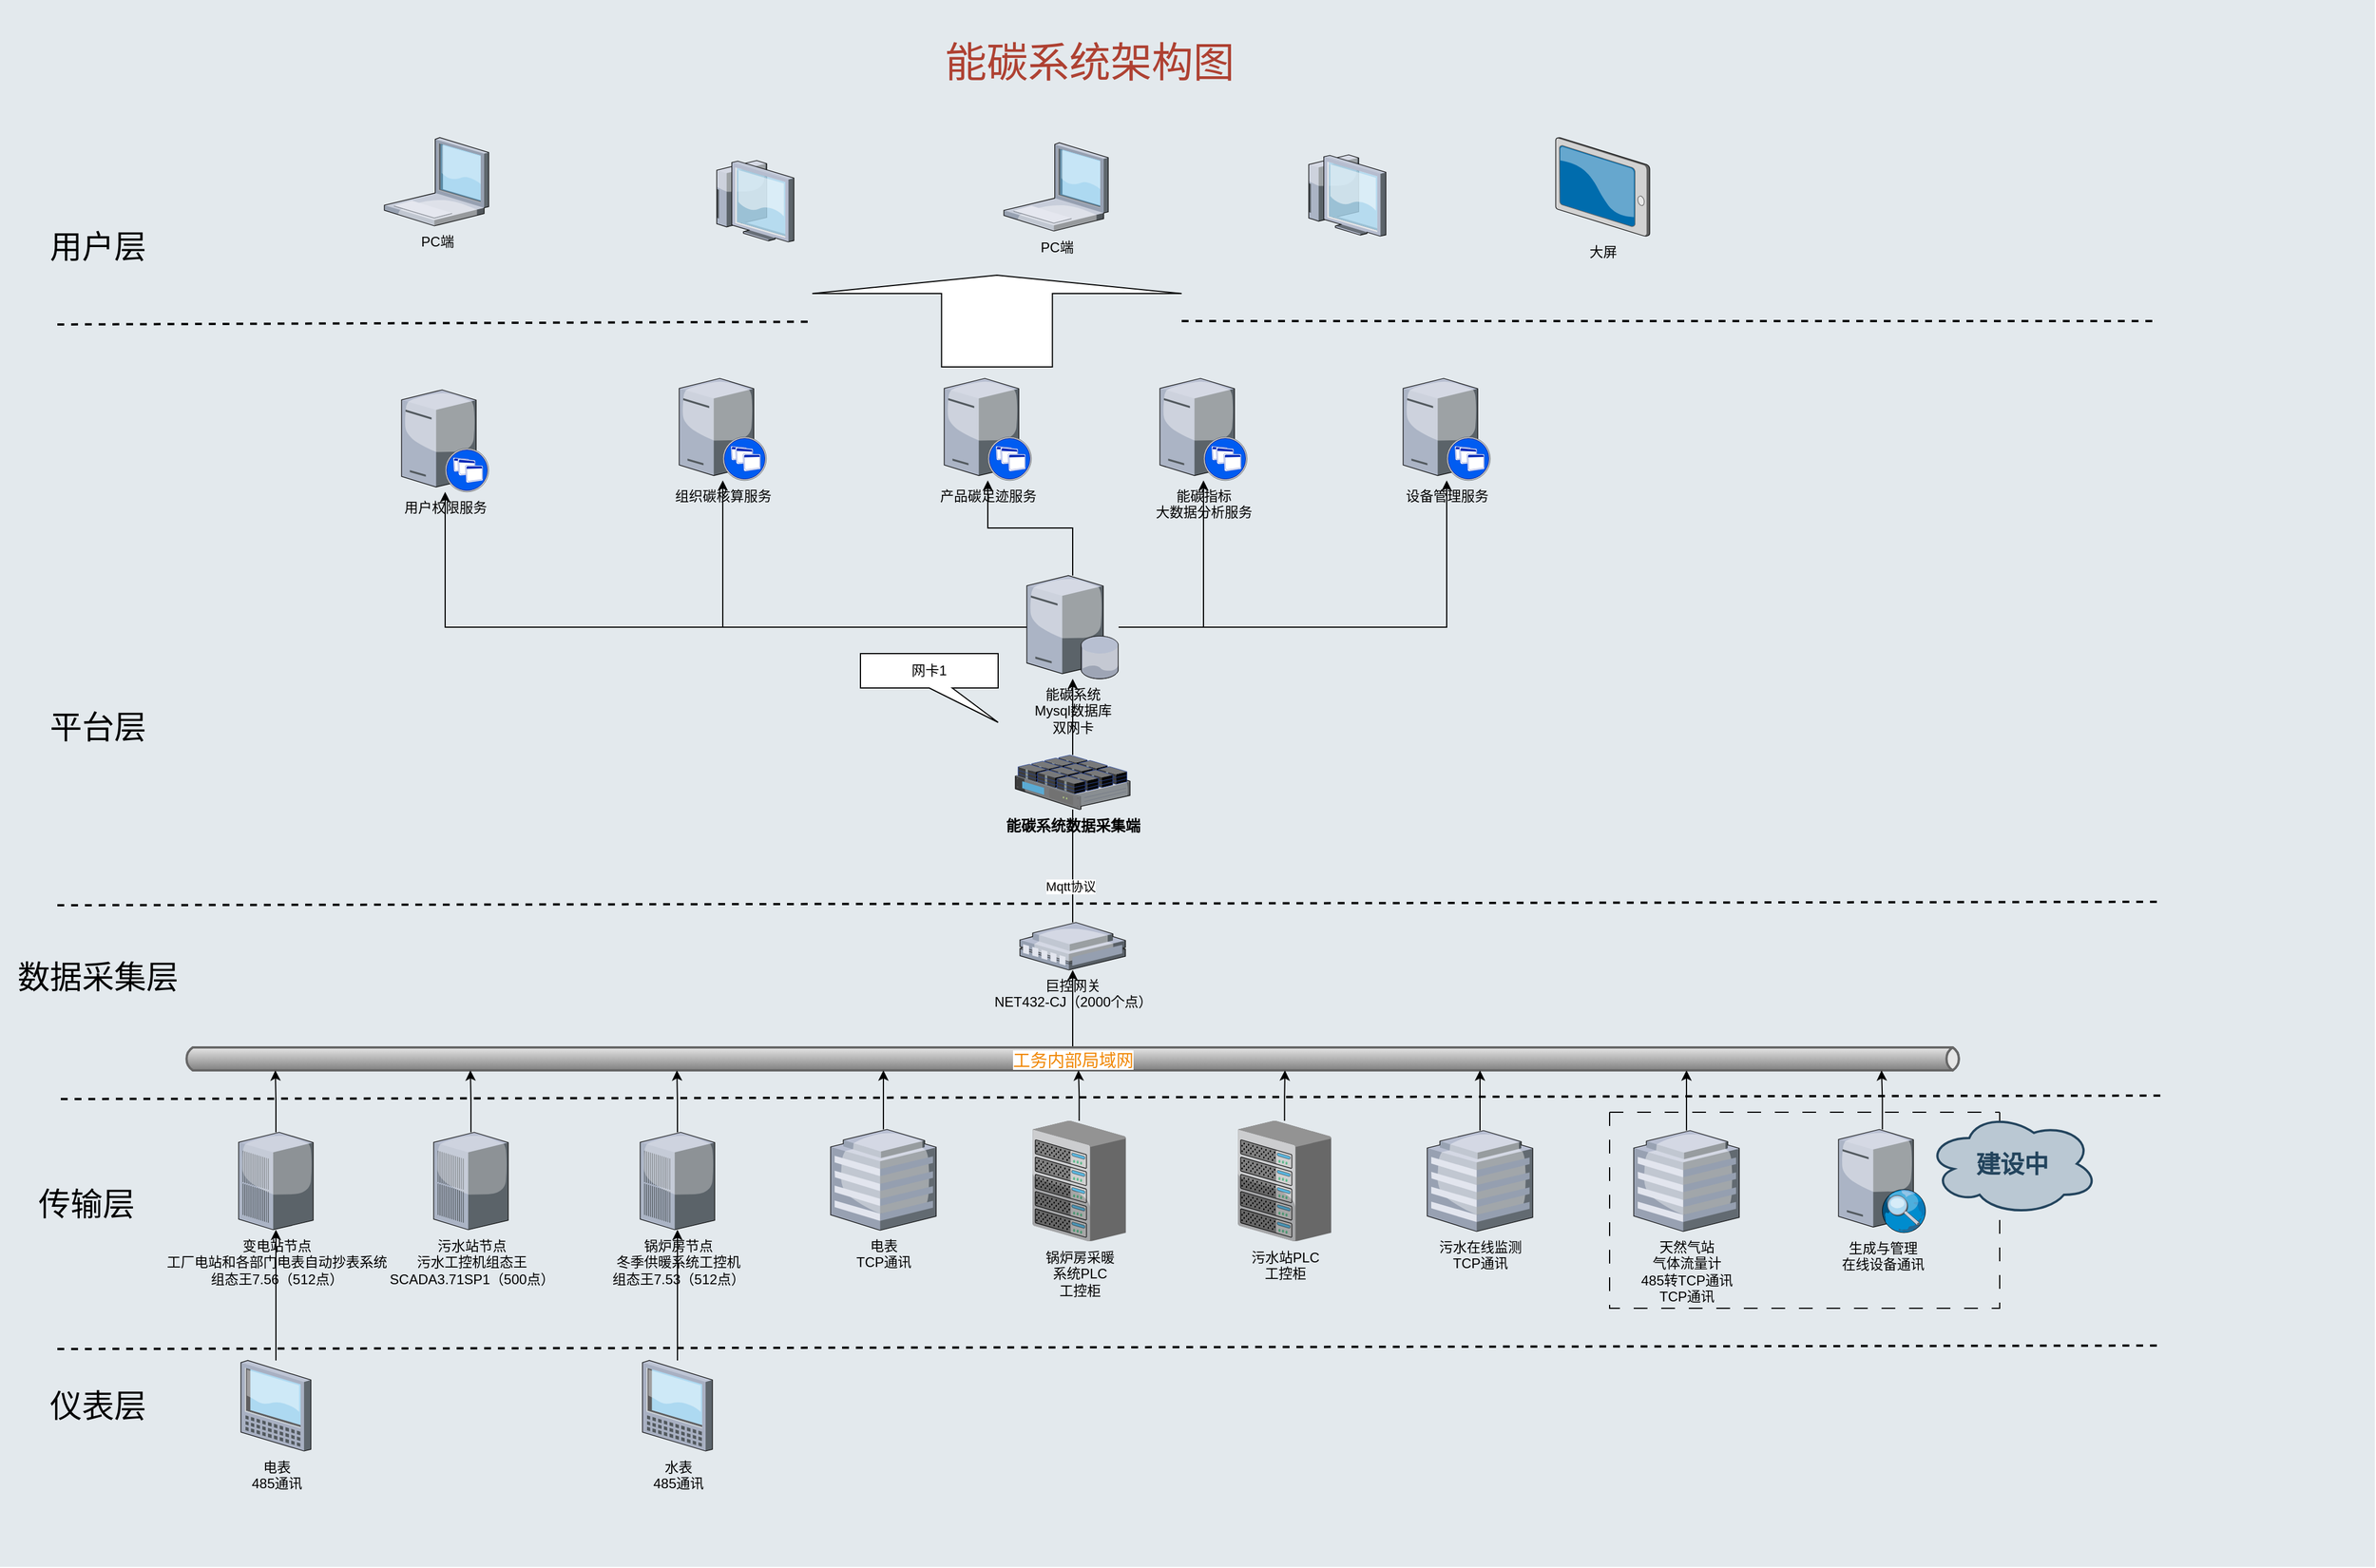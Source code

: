 <mxfile version="28.1.2">
  <diagram id="a45cf8ec-cd66-6f27-3ac3-be6e809c9e4a" name="Page-1">
    <mxGraphModel dx="3778" dy="1636" grid="1" gridSize="10" guides="1" tooltips="1" connect="1" arrows="1" fold="1" page="1" pageScale="1" pageWidth="827" pageHeight="1169" background="none" math="0" shadow="0">
      <root>
        <mxCell id="0" />
        <mxCell id="1" parent="0" />
        <mxCell id="RH_t09FBcoY_n2bVqSQD-389" value="" style="rounded=0;whiteSpace=wrap;html=1;shadow=0;strokeColor=none;fillColor=#BAC8D3;gradientColor=none;fontSize=18;fontColor=#F08705;opacity=40;fontStyle=0;strokeWidth=3;" parent="1" vertex="1">
          <mxGeometry x="-70" y="150" width="2070" height="1366.5" as="geometry" />
        </mxCell>
        <mxCell id="RH_t09FBcoY_n2bVqSQD-469" value="" style="shape=singleArrow;direction=north;whiteSpace=wrap;html=1;" parent="1" vertex="1">
          <mxGeometry x="638" y="390" width="322" height="80" as="geometry" />
        </mxCell>
        <mxCell id="168" value="能碳系统架构图" style="text;html=1;strokeColor=none;fillColor=none;align=center;verticalAlign=middle;whiteSpace=wrap;overflow=hidden;shadow=0;fontSize=36;fontColor=#AE4132;fontStyle=0" parent="1" vertex="1">
          <mxGeometry x="190" y="180" width="1380" height="45" as="geometry" />
        </mxCell>
        <mxCell id="171" style="edgeStyle=orthogonalEdgeStyle;rounded=0;jumpStyle=none;html=1;exitX=0;exitY=0.5;entryX=0;entryY=0.5;shadow=0;labelBackgroundColor=none;startArrow=none;startFill=0;endArrow=classic;endFill=1;endSize=6;jettySize=auto;orthogonalLoop=1;strokeColor=#23445D;strokeWidth=2;fillColor=#F08705;fontFamily=Helvetica;fontSize=14;fontColor=#F08705;align=left;fontStyle=0" parent="1" source="168" target="168" edge="1">
          <mxGeometry relative="1" as="geometry" />
        </mxCell>
        <mxCell id="RH_t09FBcoY_n2bVqSQD-436" style="edgeStyle=orthogonalEdgeStyle;rounded=0;orthogonalLoop=1;jettySize=auto;html=1;" parent="1" source="RH_t09FBcoY_n2bVqSQD-397" target="RH_t09FBcoY_n2bVqSQD-414" edge="1">
          <mxGeometry relative="1" as="geometry" />
        </mxCell>
        <mxCell id="RH_t09FBcoY_n2bVqSQD-397" value="&lt;font style=&quot;font-size: 15px; background-color: light-dark(#ffffff, var(--ge-dark-color, #121212));&quot;&gt;工务内部局域网&lt;/font&gt;" style="strokeWidth=2;strokeColor=#666666;dashed=0;align=center;html=1;fontSize=8;shape=mxgraph.eip.messageChannel;shadow=0;fillColor=#FFFFFF;gradientColor=none;fontColor=#F08705;fontStyle=0" parent="1" vertex="1">
          <mxGeometry x="90" y="1063.5" width="1550" height="20" as="geometry" />
        </mxCell>
        <mxCell id="RH_t09FBcoY_n2bVqSQD-399" value="变电站节点&lt;div&gt;工厂电站和各部门电表自动抄表系统&lt;/div&gt;&lt;div&gt;组态王7.56（512点）&lt;/div&gt;" style="verticalLabelPosition=bottom;sketch=0;aspect=fixed;html=1;verticalAlign=top;strokeColor=none;align=center;outlineConnect=0;shape=mxgraph.citrix.pbx_server;" parent="1" vertex="1">
          <mxGeometry x="138" y="1137.5" width="65" height="85" as="geometry" />
        </mxCell>
        <mxCell id="RH_t09FBcoY_n2bVqSQD-400" value="污水站节点&lt;div&gt;污水工控机组态王&lt;/div&gt;&lt;div&gt;SCADA3.71SP1（500点）&lt;/div&gt;" style="verticalLabelPosition=bottom;sketch=0;aspect=fixed;html=1;verticalAlign=top;strokeColor=none;align=center;outlineConnect=0;shape=mxgraph.citrix.pbx_server;" parent="1" vertex="1">
          <mxGeometry x="308" y="1137.5" width="65" height="85" as="geometry" />
        </mxCell>
        <mxCell id="RH_t09FBcoY_n2bVqSQD-402" value="锅炉房节点&lt;div&gt;冬季供暖系统工控机&lt;/div&gt;&lt;div&gt;组态王7.53（512点）&lt;/div&gt;" style="verticalLabelPosition=bottom;sketch=0;aspect=fixed;html=1;verticalAlign=top;strokeColor=none;align=center;outlineConnect=0;shape=mxgraph.citrix.pbx_server;" parent="1" vertex="1">
          <mxGeometry x="488" y="1137.5" width="65" height="85" as="geometry" />
        </mxCell>
        <mxCell id="RH_t09FBcoY_n2bVqSQD-403" value="锅炉房采暖&lt;div&gt;系统PLC&lt;/div&gt;&lt;div&gt;工控柜&lt;/div&gt;" style="verticalLabelPosition=bottom;sketch=0;aspect=fixed;html=1;verticalAlign=top;strokeColor=none;align=center;outlineConnect=0;shape=mxgraph.citrix.chassis;" parent="1" vertex="1">
          <mxGeometry x="830" y="1127.5" width="81.34" height="105" as="geometry" />
        </mxCell>
        <mxCell id="RH_t09FBcoY_n2bVqSQD-404" value="电表&lt;div&gt;TCP通讯&lt;/div&gt;" style="verticalLabelPosition=bottom;sketch=0;aspect=fixed;html=1;verticalAlign=top;strokeColor=none;align=center;outlineConnect=0;shape=mxgraph.citrix.hq_enterprise;" parent="1" vertex="1">
          <mxGeometry x="654" y="1135" width="92" height="88" as="geometry" />
        </mxCell>
        <mxCell id="RH_t09FBcoY_n2bVqSQD-405" value="污水站PLC&lt;div&gt;&lt;span style=&quot;background-color: transparent; color: light-dark(rgb(0, 0, 0), rgb(255, 255, 255));&quot;&gt;工控柜&lt;/span&gt;&lt;/div&gt;" style="verticalLabelPosition=bottom;sketch=0;aspect=fixed;html=1;verticalAlign=top;strokeColor=none;align=center;outlineConnect=0;shape=mxgraph.citrix.chassis;" parent="1" vertex="1">
          <mxGeometry x="1009" y="1127.5" width="81.34" height="105" as="geometry" />
        </mxCell>
        <mxCell id="RH_t09FBcoY_n2bVqSQD-406" value="&lt;span style=&quot;background-color: transparent; color: light-dark(rgb(0, 0, 0), rgb(255, 255, 255));&quot;&gt;污水在线监测&lt;/span&gt;&lt;div&gt;&lt;span style=&quot;background-color: transparent; color: light-dark(rgb(0, 0, 0), rgb(255, 255, 255));&quot;&gt;TCP通讯&lt;/span&gt;&lt;/div&gt;" style="verticalLabelPosition=bottom;sketch=0;aspect=fixed;html=1;verticalAlign=top;strokeColor=none;align=center;outlineConnect=0;shape=mxgraph.citrix.hq_enterprise;" parent="1" vertex="1">
          <mxGeometry x="1174" y="1136" width="92" height="88" as="geometry" />
        </mxCell>
        <mxCell id="RH_t09FBcoY_n2bVqSQD-407" value="&lt;span style=&quot;background-color: transparent; color: light-dark(rgb(0, 0, 0), rgb(255, 255, 255));&quot;&gt;天然气站&lt;/span&gt;&lt;div&gt;气体流量计&lt;/div&gt;&lt;div&gt;485转TCP通讯&lt;br&gt;&lt;div&gt;&lt;span style=&quot;background-color: transparent; color: light-dark(rgb(0, 0, 0), rgb(255, 255, 255));&quot;&gt;TCP通讯&lt;/span&gt;&lt;/div&gt;&lt;/div&gt;" style="verticalLabelPosition=bottom;sketch=0;aspect=fixed;html=1;verticalAlign=top;strokeColor=none;align=center;outlineConnect=0;shape=mxgraph.citrix.hq_enterprise;" parent="1" vertex="1">
          <mxGeometry x="1354" y="1136" width="92" height="88" as="geometry" />
        </mxCell>
        <mxCell id="RH_t09FBcoY_n2bVqSQD-408" value="生成与管理&lt;div&gt;在线设备通讯&lt;/div&gt;" style="verticalLabelPosition=bottom;sketch=0;aspect=fixed;html=1;verticalAlign=top;strokeColor=none;align=center;outlineConnect=0;shape=mxgraph.citrix.edgesight_server;" parent="1" vertex="1">
          <mxGeometry x="1532.5" y="1135" width="76.5" height="90" as="geometry" />
        </mxCell>
        <mxCell id="RH_t09FBcoY_n2bVqSQD-427" style="edgeStyle=orthogonalEdgeStyle;rounded=0;orthogonalLoop=1;jettySize=auto;html=1;" parent="1" source="RH_t09FBcoY_n2bVqSQD-410" target="RH_t09FBcoY_n2bVqSQD-399" edge="1">
          <mxGeometry relative="1" as="geometry" />
        </mxCell>
        <mxCell id="RH_t09FBcoY_n2bVqSQD-410" value="电表&lt;div&gt;485通讯&lt;/div&gt;" style="verticalLabelPosition=bottom;sketch=0;aspect=fixed;html=1;verticalAlign=top;strokeColor=none;align=center;outlineConnect=0;shape=mxgraph.citrix.tablet_1;" parent="1" vertex="1">
          <mxGeometry x="140" y="1336.5" width="61" height="79" as="geometry" />
        </mxCell>
        <mxCell id="RH_t09FBcoY_n2bVqSQD-428" style="edgeStyle=orthogonalEdgeStyle;rounded=0;orthogonalLoop=1;jettySize=auto;html=1;" parent="1" source="RH_t09FBcoY_n2bVqSQD-411" target="RH_t09FBcoY_n2bVqSQD-402" edge="1">
          <mxGeometry relative="1" as="geometry" />
        </mxCell>
        <mxCell id="RH_t09FBcoY_n2bVqSQD-411" value="水表&lt;div&gt;485通讯&lt;/div&gt;" style="verticalLabelPosition=bottom;sketch=0;aspect=fixed;html=1;verticalAlign=top;strokeColor=none;align=center;outlineConnect=0;shape=mxgraph.citrix.tablet_1;" parent="1" vertex="1">
          <mxGeometry x="490" y="1336.5" width="61" height="79" as="geometry" />
        </mxCell>
        <mxCell id="RH_t09FBcoY_n2bVqSQD-413" style="edgeStyle=orthogonalEdgeStyle;rounded=0;orthogonalLoop=1;jettySize=auto;html=1;endArrow=none;endFill=0;" parent="1" source="RH_t09FBcoY_n2bVqSQD-414" target="RH_t09FBcoY_n2bVqSQD-424" edge="1">
          <mxGeometry relative="1" as="geometry">
            <mxPoint x="865" y="836.5" as="targetPoint" />
          </mxGeometry>
        </mxCell>
        <mxCell id="RH_t09FBcoY_n2bVqSQD-480" value="Mqtt协议" style="edgeLabel;html=1;align=center;verticalAlign=middle;resizable=0;points=[];" parent="RH_t09FBcoY_n2bVqSQD-413" vertex="1" connectable="0">
          <mxGeometry x="-0.325" y="2" relative="1" as="geometry">
            <mxPoint y="1" as="offset" />
          </mxGeometry>
        </mxCell>
        <mxCell id="RH_t09FBcoY_n2bVqSQD-414" value="&lt;div&gt;巨控网关&lt;/div&gt;NET432-CJ（2000个点）" style="verticalLabelPosition=bottom;sketch=0;aspect=fixed;html=1;verticalAlign=top;strokeColor=none;align=center;outlineConnect=0;shape=mxgraph.citrix.remote_office;" parent="1" vertex="1">
          <mxGeometry x="819" y="954.5" width="92" height="41.5" as="geometry" />
        </mxCell>
        <mxCell id="RH_t09FBcoY_n2bVqSQD-415" value="" style="endArrow=none;dashed=1;html=1;rounded=0;strokeWidth=2;" parent="1" edge="1">
          <mxGeometry width="50" height="50" relative="1" as="geometry">
            <mxPoint x="-20" y="1326.5" as="sourcePoint" />
            <mxPoint x="1810" y="1323.5" as="targetPoint" />
          </mxGeometry>
        </mxCell>
        <mxCell id="RH_t09FBcoY_n2bVqSQD-416" value="" style="endArrow=none;dashed=1;html=1;rounded=0;strokeWidth=2;" parent="1" edge="1">
          <mxGeometry width="50" height="50" relative="1" as="geometry">
            <mxPoint x="-17" y="1108.5" as="sourcePoint" />
            <mxPoint x="1813" y="1105.5" as="targetPoint" />
          </mxGeometry>
        </mxCell>
        <mxCell id="RH_t09FBcoY_n2bVqSQD-417" value="&lt;font style=&quot;font-size: 28px;&quot;&gt;仪表层&lt;/font&gt;" style="text;html=1;align=center;verticalAlign=middle;resizable=0;points=[];autosize=1;strokeColor=none;fillColor=none;" parent="1" vertex="1">
          <mxGeometry x="-40" y="1351" width="110" height="50" as="geometry" />
        </mxCell>
        <mxCell id="RH_t09FBcoY_n2bVqSQD-418" value="&lt;font style=&quot;font-size: 28px;&quot;&gt;传输层&lt;/font&gt;" style="text;html=1;align=center;verticalAlign=middle;resizable=0;points=[];autosize=1;strokeColor=none;fillColor=none;" parent="1" vertex="1">
          <mxGeometry x="-50" y="1175" width="110" height="50" as="geometry" />
        </mxCell>
        <mxCell id="RH_t09FBcoY_n2bVqSQD-419" value="" style="endArrow=none;dashed=1;html=1;rounded=0;strokeWidth=2;" parent="1" edge="1">
          <mxGeometry width="50" height="50" relative="1" as="geometry">
            <mxPoint x="-20" y="939.5" as="sourcePoint" />
            <mxPoint x="1810" y="936.5" as="targetPoint" />
          </mxGeometry>
        </mxCell>
        <mxCell id="RH_t09FBcoY_n2bVqSQD-421" value="&lt;font style=&quot;font-size: 28px;&quot;&gt;数据采集层&lt;/font&gt;" style="text;html=1;align=center;verticalAlign=middle;resizable=0;points=[];autosize=1;strokeColor=none;fillColor=none;" parent="1" vertex="1">
          <mxGeometry x="-65" y="976.5" width="160" height="50" as="geometry" />
        </mxCell>
        <mxCell id="RH_t09FBcoY_n2bVqSQD-435" style="edgeStyle=orthogonalEdgeStyle;rounded=0;orthogonalLoop=1;jettySize=auto;html=1;" parent="1" source="RH_t09FBcoY_n2bVqSQD-424" target="RH_t09FBcoY_n2bVqSQD-431" edge="1">
          <mxGeometry relative="1" as="geometry" />
        </mxCell>
        <mxCell id="RH_t09FBcoY_n2bVqSQD-424" value="&lt;font style=&quot;font-size: 13px;&quot;&gt;&lt;b&gt;能碳系统数据采集端&lt;/b&gt;&lt;/font&gt;" style="verticalLabelPosition=bottom;sketch=0;aspect=fixed;html=1;verticalAlign=top;strokeColor=none;align=center;outlineConnect=0;shape=mxgraph.citrix.netscaler_sdx;" parent="1" vertex="1">
          <mxGeometry x="815" y="808.5" width="100" height="47.5" as="geometry" />
        </mxCell>
        <mxCell id="RH_t09FBcoY_n2bVqSQD-425" value="&lt;font style=&quot;font-size: 28px;&quot;&gt;平台层&lt;/font&gt;" style="text;html=1;align=center;verticalAlign=middle;resizable=0;points=[];autosize=1;strokeColor=none;fillColor=none;" parent="1" vertex="1">
          <mxGeometry x="-40" y="758.5" width="110" height="50" as="geometry" />
        </mxCell>
        <mxCell id="RH_t09FBcoY_n2bVqSQD-429" style="edgeStyle=orthogonalEdgeStyle;rounded=0;orthogonalLoop=1;jettySize=auto;html=1;entryX=0;entryY=1;entryDx=80;entryDy=0;entryPerimeter=0;" parent="1" source="RH_t09FBcoY_n2bVqSQD-399" target="RH_t09FBcoY_n2bVqSQD-397" edge="1">
          <mxGeometry relative="1" as="geometry" />
        </mxCell>
        <mxCell id="RH_t09FBcoY_n2bVqSQD-454" style="edgeStyle=orthogonalEdgeStyle;rounded=0;orthogonalLoop=1;jettySize=auto;html=1;" parent="1" source="RH_t09FBcoY_n2bVqSQD-431" target="RH_t09FBcoY_n2bVqSQD-448" edge="1">
          <mxGeometry relative="1" as="geometry" />
        </mxCell>
        <mxCell id="RH_t09FBcoY_n2bVqSQD-455" style="edgeStyle=orthogonalEdgeStyle;rounded=0;orthogonalLoop=1;jettySize=auto;html=1;" parent="1" source="RH_t09FBcoY_n2bVqSQD-431" target="RH_t09FBcoY_n2bVqSQD-449" edge="1">
          <mxGeometry relative="1" as="geometry" />
        </mxCell>
        <mxCell id="RH_t09FBcoY_n2bVqSQD-456" style="edgeStyle=orthogonalEdgeStyle;rounded=0;orthogonalLoop=1;jettySize=auto;html=1;" parent="1" source="RH_t09FBcoY_n2bVqSQD-431" target="RH_t09FBcoY_n2bVqSQD-450" edge="1">
          <mxGeometry relative="1" as="geometry" />
        </mxCell>
        <mxCell id="RH_t09FBcoY_n2bVqSQD-458" style="edgeStyle=orthogonalEdgeStyle;rounded=0;orthogonalLoop=1;jettySize=auto;html=1;" parent="1" source="RH_t09FBcoY_n2bVqSQD-431" target="RH_t09FBcoY_n2bVqSQD-451" edge="1">
          <mxGeometry relative="1" as="geometry" />
        </mxCell>
        <mxCell id="RH_t09FBcoY_n2bVqSQD-459" style="edgeStyle=orthogonalEdgeStyle;rounded=0;orthogonalLoop=1;jettySize=auto;html=1;" parent="1" source="RH_t09FBcoY_n2bVqSQD-431" target="RH_t09FBcoY_n2bVqSQD-452" edge="1">
          <mxGeometry relative="1" as="geometry" />
        </mxCell>
        <mxCell id="RH_t09FBcoY_n2bVqSQD-431" value="能碳系统&lt;div&gt;Mysql数据库&lt;/div&gt;&lt;div&gt;双网卡&lt;/div&gt;" style="verticalLabelPosition=bottom;sketch=0;aspect=fixed;html=1;verticalAlign=top;strokeColor=none;align=center;outlineConnect=0;shape=mxgraph.citrix.database_server;" parent="1" vertex="1">
          <mxGeometry x="825" y="652" width="80" height="90" as="geometry" />
        </mxCell>
        <mxCell id="RH_t09FBcoY_n2bVqSQD-432" style="edgeStyle=orthogonalEdgeStyle;rounded=0;orthogonalLoop=1;jettySize=auto;html=1;entryX=0;entryY=1;entryDx=250;entryDy=0;entryPerimeter=0;" parent="1" source="RH_t09FBcoY_n2bVqSQD-400" target="RH_t09FBcoY_n2bVqSQD-397" edge="1">
          <mxGeometry relative="1" as="geometry" />
        </mxCell>
        <mxCell id="RH_t09FBcoY_n2bVqSQD-433" style="edgeStyle=orthogonalEdgeStyle;rounded=0;orthogonalLoop=1;jettySize=auto;html=1;entryX=0;entryY=1;entryDx=430;entryDy=0;entryPerimeter=0;" parent="1" source="RH_t09FBcoY_n2bVqSQD-402" target="RH_t09FBcoY_n2bVqSQD-397" edge="1">
          <mxGeometry relative="1" as="geometry" />
        </mxCell>
        <mxCell id="RH_t09FBcoY_n2bVqSQD-434" style="edgeStyle=orthogonalEdgeStyle;rounded=0;orthogonalLoop=1;jettySize=auto;html=1;entryX=0;entryY=1;entryDx=610;entryDy=0;entryPerimeter=0;" parent="1" source="RH_t09FBcoY_n2bVqSQD-404" target="RH_t09FBcoY_n2bVqSQD-397" edge="1">
          <mxGeometry relative="1" as="geometry" />
        </mxCell>
        <mxCell id="RH_t09FBcoY_n2bVqSQD-437" style="edgeStyle=orthogonalEdgeStyle;rounded=0;orthogonalLoop=1;jettySize=auto;html=1;entryX=0;entryY=1;entryDx=780;entryDy=0;entryPerimeter=0;" parent="1" source="RH_t09FBcoY_n2bVqSQD-403" target="RH_t09FBcoY_n2bVqSQD-397" edge="1">
          <mxGeometry relative="1" as="geometry" />
        </mxCell>
        <mxCell id="RH_t09FBcoY_n2bVqSQD-438" style="edgeStyle=orthogonalEdgeStyle;rounded=0;orthogonalLoop=1;jettySize=auto;html=1;entryX=0;entryY=1;entryDx=960;entryDy=0;entryPerimeter=0;" parent="1" source="RH_t09FBcoY_n2bVqSQD-405" target="RH_t09FBcoY_n2bVqSQD-397" edge="1">
          <mxGeometry relative="1" as="geometry" />
        </mxCell>
        <mxCell id="RH_t09FBcoY_n2bVqSQD-439" style="edgeStyle=orthogonalEdgeStyle;rounded=0;orthogonalLoop=1;jettySize=auto;html=1;entryX=0;entryY=1;entryDx=1130;entryDy=0;entryPerimeter=0;" parent="1" source="RH_t09FBcoY_n2bVqSQD-406" target="RH_t09FBcoY_n2bVqSQD-397" edge="1">
          <mxGeometry relative="1" as="geometry" />
        </mxCell>
        <mxCell id="RH_t09FBcoY_n2bVqSQD-440" style="edgeStyle=orthogonalEdgeStyle;rounded=0;orthogonalLoop=1;jettySize=auto;html=1;entryX=0;entryY=1;entryDx=1310;entryDy=0;entryPerimeter=0;" parent="1" source="RH_t09FBcoY_n2bVqSQD-407" target="RH_t09FBcoY_n2bVqSQD-397" edge="1">
          <mxGeometry relative="1" as="geometry" />
        </mxCell>
        <mxCell id="RH_t09FBcoY_n2bVqSQD-441" style="edgeStyle=orthogonalEdgeStyle;rounded=0;orthogonalLoop=1;jettySize=auto;html=1;entryX=0;entryY=1;entryDx=1480;entryDy=0;entryPerimeter=0;" parent="1" source="RH_t09FBcoY_n2bVqSQD-408" target="RH_t09FBcoY_n2bVqSQD-397" edge="1">
          <mxGeometry relative="1" as="geometry" />
        </mxCell>
        <mxCell id="RH_t09FBcoY_n2bVqSQD-445" value="&lt;font style=&quot;font-size: 28px;&quot;&gt;用户层&lt;/font&gt;" style="text;html=1;align=center;verticalAlign=middle;resizable=0;points=[];autosize=1;strokeColor=none;fillColor=none;" parent="1" vertex="1">
          <mxGeometry x="-40" y="340" width="110" height="50" as="geometry" />
        </mxCell>
        <mxCell id="RH_t09FBcoY_n2bVqSQD-446" value="大屏" style="verticalLabelPosition=bottom;sketch=0;aspect=fixed;html=1;verticalAlign=top;strokeColor=none;align=center;outlineConnect=0;shape=mxgraph.citrix.tablet_2;" parent="1" vertex="1">
          <mxGeometry x="1286" y="270" width="82" height="86" as="geometry" />
        </mxCell>
        <mxCell id="RH_t09FBcoY_n2bVqSQD-447" value="PC端" style="verticalLabelPosition=bottom;sketch=0;aspect=fixed;html=1;verticalAlign=top;strokeColor=none;align=center;outlineConnect=0;shape=mxgraph.citrix.laptop_1;" parent="1" vertex="1">
          <mxGeometry x="265" y="270" width="91" height="77" as="geometry" />
        </mxCell>
        <mxCell id="RH_t09FBcoY_n2bVqSQD-448" value="用户权限服务" style="verticalLabelPosition=bottom;sketch=0;aspect=fixed;html=1;verticalAlign=top;strokeColor=none;align=center;outlineConnect=0;shape=mxgraph.citrix.xenapp_server;" parent="1" vertex="1">
          <mxGeometry x="280" y="490" width="76" height="89" as="geometry" />
        </mxCell>
        <mxCell id="RH_t09FBcoY_n2bVqSQD-449" value="组织碳核算服务" style="verticalLabelPosition=bottom;sketch=0;aspect=fixed;html=1;verticalAlign=top;strokeColor=none;align=center;outlineConnect=0;shape=mxgraph.citrix.xenapp_server;" parent="1" vertex="1">
          <mxGeometry x="522" y="480" width="76" height="89" as="geometry" />
        </mxCell>
        <mxCell id="RH_t09FBcoY_n2bVqSQD-450" value="产品碳足迹服务" style="verticalLabelPosition=bottom;sketch=0;aspect=fixed;html=1;verticalAlign=top;strokeColor=none;align=center;outlineConnect=0;shape=mxgraph.citrix.xenapp_server;" parent="1" vertex="1">
          <mxGeometry x="753" y="480" width="76" height="89" as="geometry" />
        </mxCell>
        <mxCell id="RH_t09FBcoY_n2bVqSQD-451" value="能碳指标&lt;div&gt;大数据分析服务&lt;/div&gt;" style="verticalLabelPosition=bottom;sketch=0;aspect=fixed;html=1;verticalAlign=top;strokeColor=none;align=center;outlineConnect=0;shape=mxgraph.citrix.xenapp_server;" parent="1" vertex="1">
          <mxGeometry x="941" y="480" width="76" height="89" as="geometry" />
        </mxCell>
        <mxCell id="RH_t09FBcoY_n2bVqSQD-452" value="设备管理服务" style="verticalLabelPosition=bottom;sketch=0;aspect=fixed;html=1;verticalAlign=top;strokeColor=none;align=center;outlineConnect=0;shape=mxgraph.citrix.xenapp_server;" parent="1" vertex="1">
          <mxGeometry x="1153" y="480" width="76" height="89" as="geometry" />
        </mxCell>
        <mxCell id="RH_t09FBcoY_n2bVqSQD-453" value="" style="endArrow=none;dashed=1;html=1;rounded=0;strokeWidth=2;" parent="1" source="RH_t09FBcoY_n2bVqSQD-469" edge="1">
          <mxGeometry width="50" height="50" relative="1" as="geometry">
            <mxPoint x="-20" y="433" as="sourcePoint" />
            <mxPoint x="1810" y="430" as="targetPoint" />
          </mxGeometry>
        </mxCell>
        <mxCell id="RH_t09FBcoY_n2bVqSQD-470" value="" style="endArrow=none;dashed=1;html=1;rounded=0;strokeWidth=2;" parent="1" target="RH_t09FBcoY_n2bVqSQD-469" edge="1">
          <mxGeometry width="50" height="50" relative="1" as="geometry">
            <mxPoint x="-20" y="433" as="sourcePoint" />
            <mxPoint x="1810" y="430" as="targetPoint" />
          </mxGeometry>
        </mxCell>
        <mxCell id="RH_t09FBcoY_n2bVqSQD-474" value="PC端" style="verticalLabelPosition=bottom;sketch=0;aspect=fixed;html=1;verticalAlign=top;strokeColor=none;align=center;outlineConnect=0;shape=mxgraph.citrix.laptop_1;" parent="1" vertex="1">
          <mxGeometry x="805" y="274.5" width="91" height="77" as="geometry" />
        </mxCell>
        <mxCell id="RH_t09FBcoY_n2bVqSQD-476" value="" style="verticalLabelPosition=bottom;sketch=0;aspect=fixed;html=1;verticalAlign=top;strokeColor=none;align=center;outlineConnect=0;shape=mxgraph.citrix.thin_client;" parent="1" vertex="1">
          <mxGeometry x="551" y="290" width="71" height="71" as="geometry" />
        </mxCell>
        <mxCell id="RH_t09FBcoY_n2bVqSQD-477" value="" style="verticalLabelPosition=bottom;sketch=0;aspect=fixed;html=1;verticalAlign=top;strokeColor=none;align=center;outlineConnect=0;shape=mxgraph.citrix.thin_client;" parent="1" vertex="1">
          <mxGeometry x="1067" y="285" width="71" height="71" as="geometry" />
        </mxCell>
        <mxCell id="RH_t09FBcoY_n2bVqSQD-478" value="" style="swimlane;startSize=0;dashed=1;dashPattern=12 12;" parent="1" vertex="1">
          <mxGeometry x="1333" y="1120" width="340" height="171" as="geometry" />
        </mxCell>
        <mxCell id="RH_t09FBcoY_n2bVqSQD-479" value="建设中" style="ellipse;shape=cloud;whiteSpace=wrap;html=1;shadow=0;strokeColor=#23445D;fillColor=#BAC8D3;gradientColor=none;fontSize=21;fontColor=#23445D;fontStyle=1;gradientDirection=north;strokeWidth=2;" parent="1" vertex="1">
          <mxGeometry x="1609" y="1120" width="150" height="90" as="geometry" />
        </mxCell>
        <mxCell id="RH_t09FBcoY_n2bVqSQD-481" value="网卡1" style="shape=callout;whiteSpace=wrap;html=1;perimeter=calloutPerimeter;position2=1;" parent="1" vertex="1">
          <mxGeometry x="680" y="720" width="120" height="60" as="geometry" />
        </mxCell>
      </root>
    </mxGraphModel>
  </diagram>
</mxfile>

